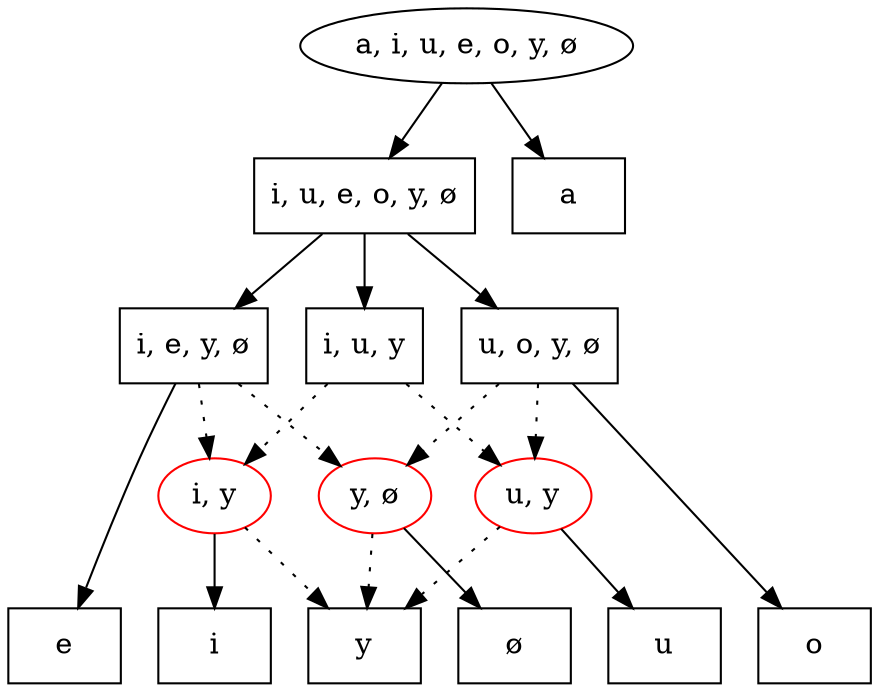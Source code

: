 // None
digraph {
	graph [ dpi = 300 ];
	0 [label="a, i, u, e, o, y, ø"]
	1 [label="i, u, e, o, y, ø",shape=box]
	2 [label="i, e, y, ø",shape=box]
	3 [label="u, o, y, ø",shape=box]
	4 [label="i, u, y",shape=box]
	5 [label="i",shape=box]
	6 [label="y",shape=box]
	7 [label="u",shape=box]
	8 [label="e",shape=box,level=0]
	9 [label="ø",shape=box]
	10 [label="o",shape=box,level=0]
	11 [label="a",shape=box]
	12 [label="y, ø",color=red]
	13 [label="i, y",color=red]
	14 [label="u, y",color=red]
	0 -> 1 []
	0 -> 11 []
	1 -> 2 []
	1 -> 3 []
	1 -> 4 []
	2 -> 8 []
	2 -> 12 [style=dotted]
	2 -> 13 [style=dotted]
	3 -> 10 []
	3 -> 12 [style=dotted]
	3 -> 14 [style=dotted]
	4 -> 13 [style=dotted]
	4 -> 14 [style=dotted]
	12 -> 6 [style=dotted]
	12 -> 9 []
	13 -> 5 []
	13 -> 6 [style=dotted]
	14 -> 6 [style=dotted]
	14 -> 7 []
	rank=same{5,6,7,8,9,10}
}
